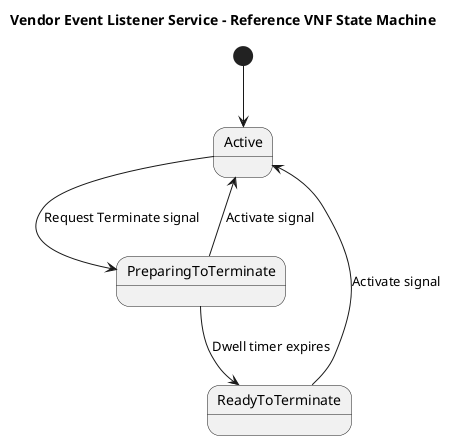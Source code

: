 @startuml
Title Vendor Event Listener Service - Reference VNF State Machine
skinparam componentStyle uml2

[*] --> Active
Active --> PreparingToTerminate : Request Terminate signal
PreparingToTerminate --> ReadyToTerminate : Dwell timer expires

PreparingToTerminate --> Active : Activate signal
ReadyToTerminate --> Active : Activate signal

@enduml
